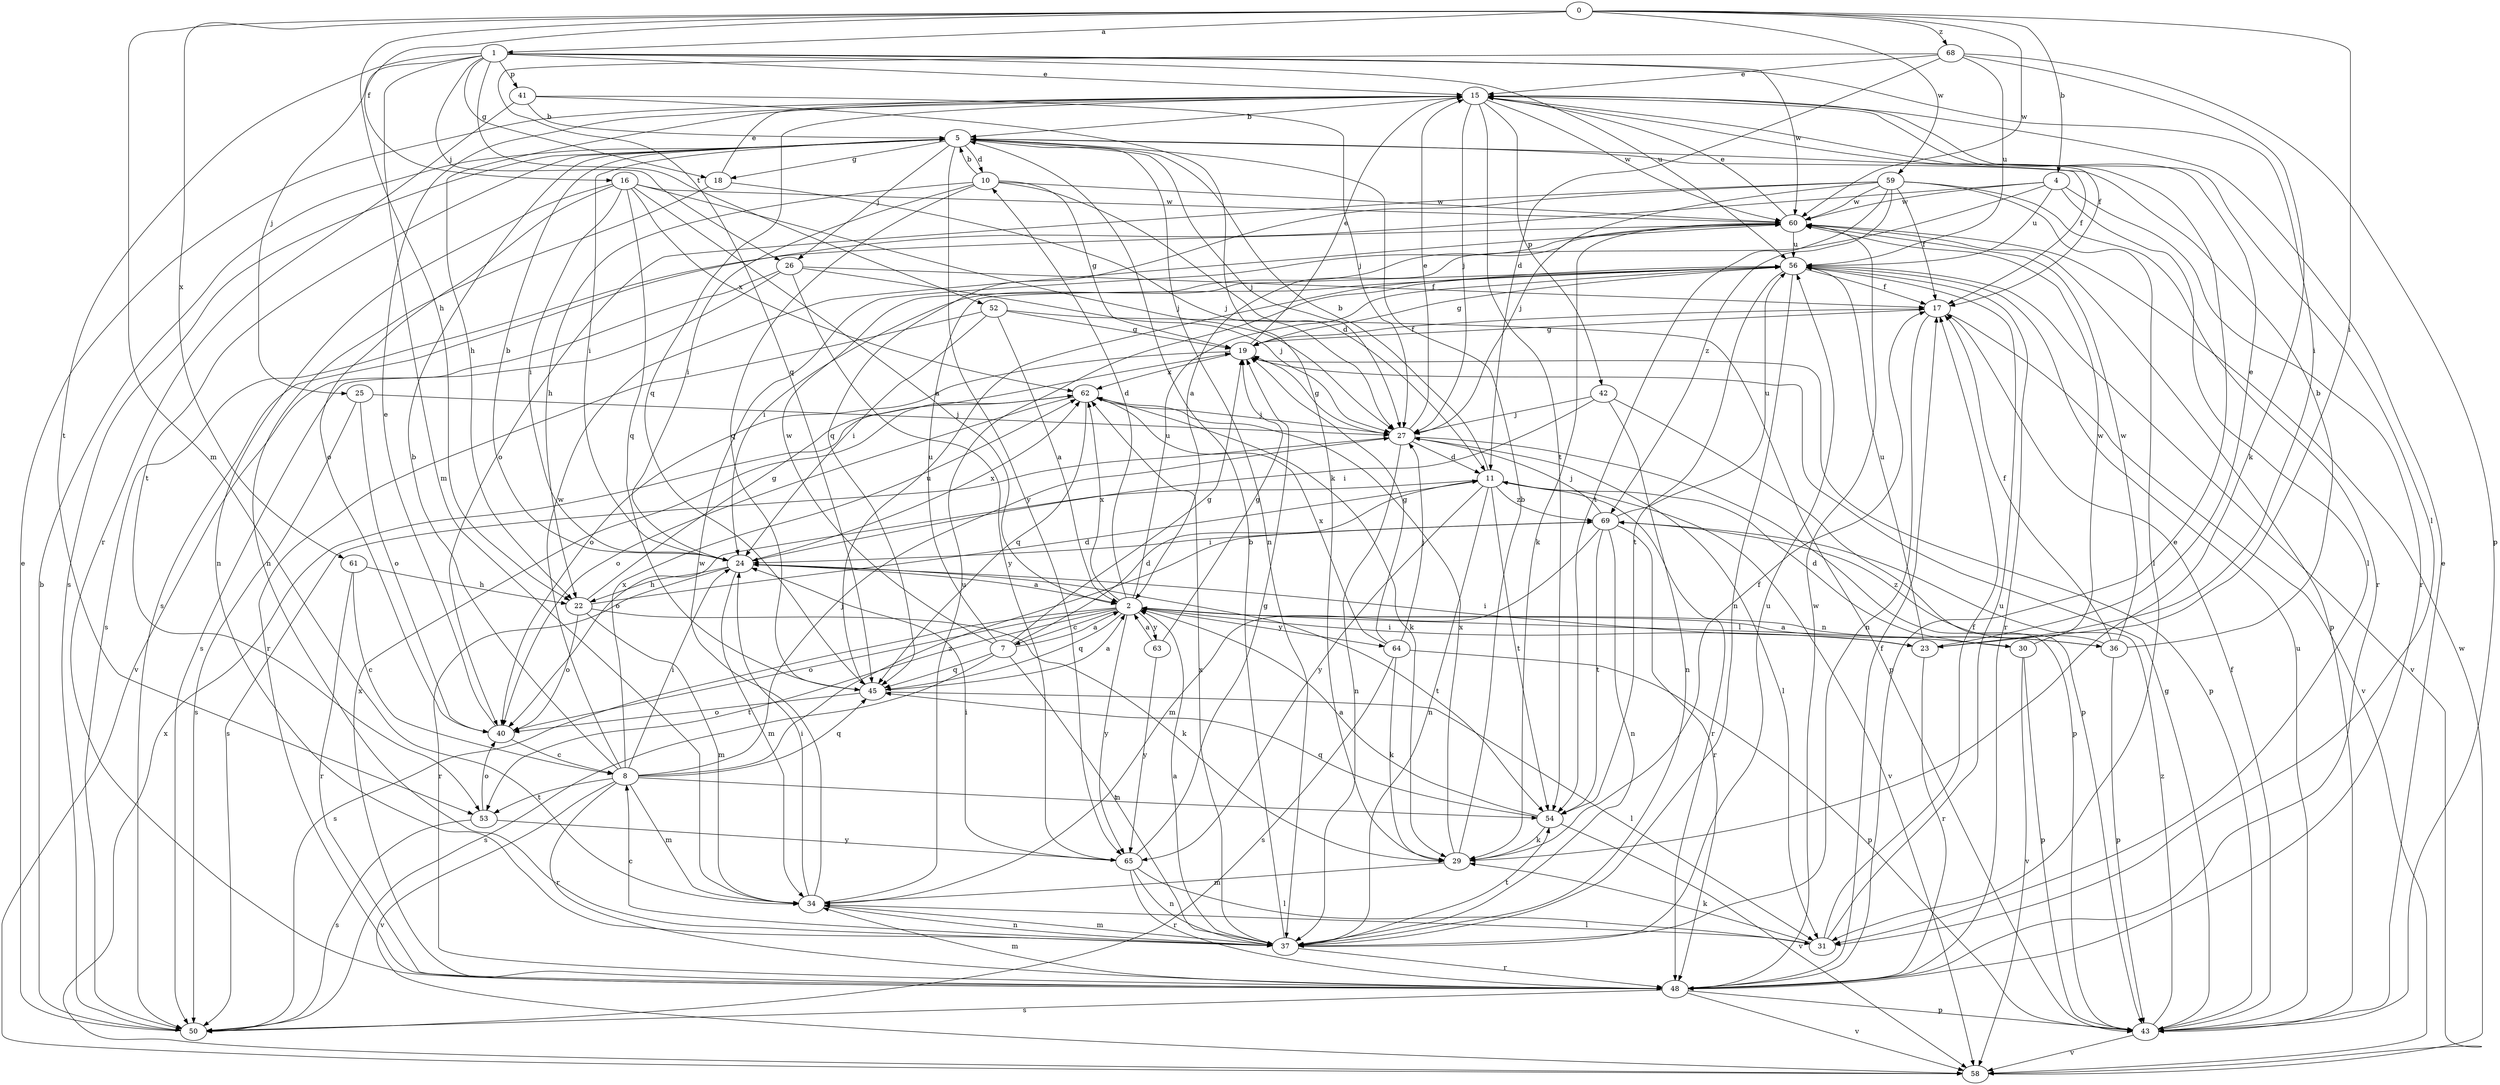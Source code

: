 strict digraph  {
0;
1;
2;
4;
5;
7;
8;
10;
11;
15;
16;
17;
18;
19;
22;
23;
24;
25;
26;
27;
29;
30;
31;
34;
36;
37;
40;
41;
42;
43;
45;
48;
50;
52;
53;
54;
56;
58;
59;
60;
61;
62;
63;
64;
65;
68;
69;
0 -> 1  [label=a];
0 -> 4  [label=b];
0 -> 16  [label=f];
0 -> 22  [label=h];
0 -> 23  [label=i];
0 -> 34  [label=m];
0 -> 59  [label=w];
0 -> 60  [label=w];
0 -> 61  [label=x];
0 -> 68  [label=z];
1 -> 15  [label=e];
1 -> 18  [label=g];
1 -> 23  [label=i];
1 -> 25  [label=j];
1 -> 26  [label=j];
1 -> 34  [label=m];
1 -> 41  [label=p];
1 -> 52  [label=t];
1 -> 53  [label=t];
1 -> 56  [label=u];
1 -> 60  [label=w];
2 -> 7  [label=c];
2 -> 10  [label=d];
2 -> 23  [label=i];
2 -> 30  [label=l];
2 -> 36  [label=n];
2 -> 40  [label=o];
2 -> 45  [label=q];
2 -> 50  [label=s];
2 -> 53  [label=t];
2 -> 56  [label=u];
2 -> 62  [label=x];
2 -> 63  [label=y];
2 -> 64  [label=y];
2 -> 65  [label=y];
4 -> 2  [label=a];
4 -> 31  [label=l];
4 -> 48  [label=r];
4 -> 50  [label=s];
4 -> 56  [label=u];
4 -> 60  [label=w];
5 -> 10  [label=d];
5 -> 17  [label=f];
5 -> 18  [label=g];
5 -> 24  [label=i];
5 -> 26  [label=j];
5 -> 27  [label=j];
5 -> 37  [label=n];
5 -> 50  [label=s];
5 -> 53  [label=t];
5 -> 65  [label=y];
7 -> 2  [label=a];
7 -> 11  [label=d];
7 -> 19  [label=g];
7 -> 37  [label=n];
7 -> 45  [label=q];
7 -> 50  [label=s];
7 -> 56  [label=u];
7 -> 60  [label=w];
8 -> 5  [label=b];
8 -> 24  [label=i];
8 -> 27  [label=j];
8 -> 34  [label=m];
8 -> 45  [label=q];
8 -> 48  [label=r];
8 -> 53  [label=t];
8 -> 54  [label=t];
8 -> 58  [label=v];
8 -> 60  [label=w];
8 -> 62  [label=x];
8 -> 69  [label=z];
10 -> 5  [label=b];
10 -> 11  [label=d];
10 -> 19  [label=g];
10 -> 22  [label=h];
10 -> 24  [label=i];
10 -> 45  [label=q];
10 -> 60  [label=w];
11 -> 5  [label=b];
11 -> 37  [label=n];
11 -> 40  [label=o];
11 -> 48  [label=r];
11 -> 54  [label=t];
11 -> 58  [label=v];
11 -> 65  [label=y];
11 -> 69  [label=z];
15 -> 5  [label=b];
15 -> 17  [label=f];
15 -> 22  [label=h];
15 -> 27  [label=j];
15 -> 31  [label=l];
15 -> 42  [label=p];
15 -> 45  [label=q];
15 -> 54  [label=t];
15 -> 60  [label=w];
16 -> 2  [label=a];
16 -> 24  [label=i];
16 -> 27  [label=j];
16 -> 37  [label=n];
16 -> 40  [label=o];
16 -> 45  [label=q];
16 -> 60  [label=w];
16 -> 62  [label=x];
17 -> 19  [label=g];
17 -> 37  [label=n];
17 -> 58  [label=v];
18 -> 15  [label=e];
18 -> 27  [label=j];
18 -> 37  [label=n];
19 -> 15  [label=e];
19 -> 17  [label=f];
19 -> 40  [label=o];
19 -> 43  [label=p];
19 -> 62  [label=x];
22 -> 11  [label=d];
22 -> 19  [label=g];
22 -> 29  [label=k];
22 -> 34  [label=m];
22 -> 40  [label=o];
23 -> 15  [label=e];
23 -> 24  [label=i];
23 -> 48  [label=r];
23 -> 56  [label=u];
24 -> 2  [label=a];
24 -> 5  [label=b];
24 -> 22  [label=h];
24 -> 34  [label=m];
24 -> 48  [label=r];
24 -> 54  [label=t];
24 -> 62  [label=x];
25 -> 27  [label=j];
25 -> 40  [label=o];
25 -> 50  [label=s];
26 -> 17  [label=f];
26 -> 27  [label=j];
26 -> 50  [label=s];
26 -> 58  [label=v];
26 -> 65  [label=y];
27 -> 11  [label=d];
27 -> 15  [label=e];
27 -> 19  [label=g];
27 -> 31  [label=l];
27 -> 37  [label=n];
27 -> 43  [label=p];
27 -> 50  [label=s];
29 -> 5  [label=b];
29 -> 17  [label=f];
29 -> 34  [label=m];
29 -> 62  [label=x];
30 -> 11  [label=d];
30 -> 43  [label=p];
30 -> 58  [label=v];
30 -> 60  [label=w];
31 -> 17  [label=f];
31 -> 29  [label=k];
31 -> 56  [label=u];
34 -> 24  [label=i];
34 -> 31  [label=l];
34 -> 37  [label=n];
34 -> 56  [label=u];
34 -> 60  [label=w];
36 -> 2  [label=a];
36 -> 5  [label=b];
36 -> 17  [label=f];
36 -> 43  [label=p];
36 -> 60  [label=w];
36 -> 69  [label=z];
37 -> 2  [label=a];
37 -> 5  [label=b];
37 -> 8  [label=c];
37 -> 34  [label=m];
37 -> 48  [label=r];
37 -> 54  [label=t];
37 -> 56  [label=u];
37 -> 62  [label=x];
40 -> 8  [label=c];
40 -> 15  [label=e];
41 -> 5  [label=b];
41 -> 27  [label=j];
41 -> 29  [label=k];
41 -> 48  [label=r];
42 -> 24  [label=i];
42 -> 27  [label=j];
42 -> 37  [label=n];
42 -> 43  [label=p];
43 -> 15  [label=e];
43 -> 17  [label=f];
43 -> 19  [label=g];
43 -> 56  [label=u];
43 -> 58  [label=v];
43 -> 69  [label=z];
45 -> 2  [label=a];
45 -> 31  [label=l];
45 -> 40  [label=o];
45 -> 56  [label=u];
48 -> 15  [label=e];
48 -> 17  [label=f];
48 -> 34  [label=m];
48 -> 43  [label=p];
48 -> 50  [label=s];
48 -> 58  [label=v];
48 -> 60  [label=w];
48 -> 62  [label=x];
50 -> 5  [label=b];
50 -> 15  [label=e];
52 -> 2  [label=a];
52 -> 19  [label=g];
52 -> 24  [label=i];
52 -> 43  [label=p];
52 -> 48  [label=r];
53 -> 40  [label=o];
53 -> 50  [label=s];
53 -> 65  [label=y];
54 -> 2  [label=a];
54 -> 29  [label=k];
54 -> 45  [label=q];
54 -> 58  [label=v];
56 -> 17  [label=f];
56 -> 19  [label=g];
56 -> 24  [label=i];
56 -> 37  [label=n];
56 -> 48  [label=r];
56 -> 54  [label=t];
56 -> 58  [label=v];
58 -> 60  [label=w];
58 -> 62  [label=x];
59 -> 17  [label=f];
59 -> 27  [label=j];
59 -> 31  [label=l];
59 -> 40  [label=o];
59 -> 45  [label=q];
59 -> 48  [label=r];
59 -> 54  [label=t];
59 -> 60  [label=w];
59 -> 69  [label=z];
60 -> 15  [label=e];
60 -> 29  [label=k];
60 -> 43  [label=p];
60 -> 50  [label=s];
60 -> 56  [label=u];
61 -> 8  [label=c];
61 -> 22  [label=h];
61 -> 48  [label=r];
62 -> 27  [label=j];
62 -> 29  [label=k];
62 -> 40  [label=o];
62 -> 45  [label=q];
63 -> 2  [label=a];
63 -> 19  [label=g];
63 -> 65  [label=y];
64 -> 19  [label=g];
64 -> 27  [label=j];
64 -> 29  [label=k];
64 -> 43  [label=p];
64 -> 50  [label=s];
64 -> 62  [label=x];
65 -> 19  [label=g];
65 -> 24  [label=i];
65 -> 31  [label=l];
65 -> 37  [label=n];
65 -> 48  [label=r];
68 -> 11  [label=d];
68 -> 15  [label=e];
68 -> 29  [label=k];
68 -> 43  [label=p];
68 -> 45  [label=q];
68 -> 56  [label=u];
69 -> 24  [label=i];
69 -> 27  [label=j];
69 -> 34  [label=m];
69 -> 37  [label=n];
69 -> 48  [label=r];
69 -> 54  [label=t];
69 -> 56  [label=u];
}
